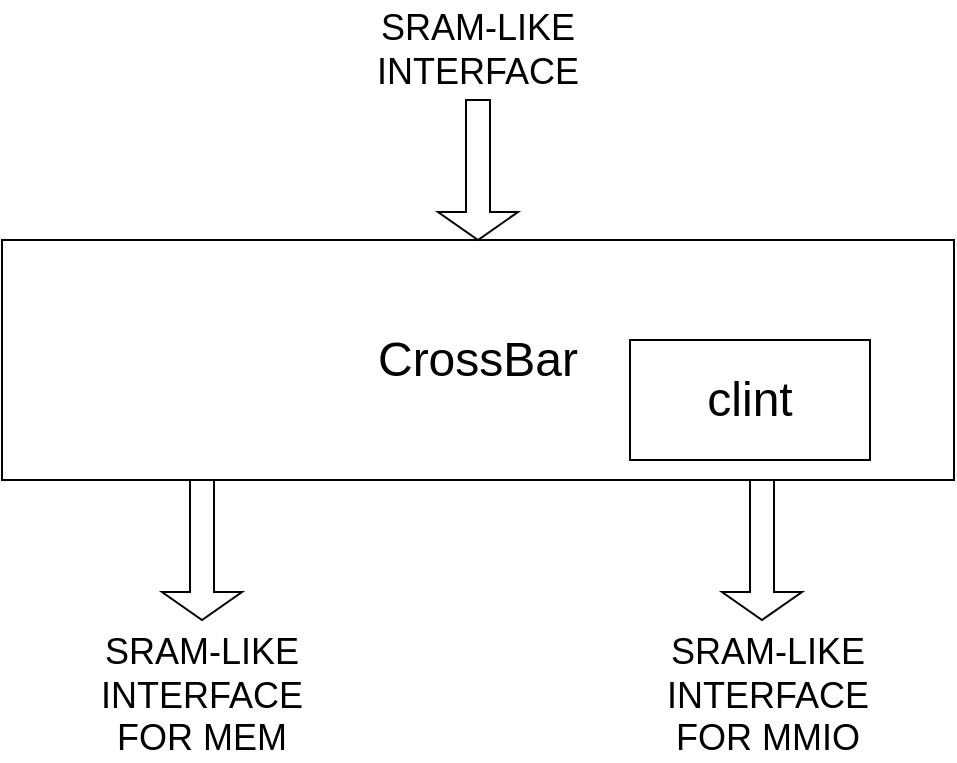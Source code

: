 <mxfile version="14.7.2" type="github">
  <diagram id="hnQ3IZtSptTGAWSBlT2M" name="Page-1">
    <mxGraphModel dx="1718" dy="967" grid="0" gridSize="10" guides="1" tooltips="1" connect="1" arrows="1" fold="1" page="1" pageScale="1" pageWidth="827" pageHeight="1169" math="0" shadow="0">
      <root>
        <mxCell id="0" />
        <mxCell id="1" parent="0" />
        <mxCell id="omxgHHif445E70FdTk_Y-1" value="&lt;font style=&quot;font-size: 24px&quot;&gt;CrossBar&lt;/font&gt;" style="rounded=0;whiteSpace=wrap;html=1;" vertex="1" parent="1">
          <mxGeometry x="120" y="260" width="476" height="120" as="geometry" />
        </mxCell>
        <mxCell id="omxgHHif445E70FdTk_Y-2" value="" style="shape=singleArrow;direction=south;whiteSpace=wrap;html=1;" vertex="1" parent="1">
          <mxGeometry x="200" y="380" width="40" height="70" as="geometry" />
        </mxCell>
        <mxCell id="omxgHHif445E70FdTk_Y-3" value="" style="shape=singleArrow;direction=south;whiteSpace=wrap;html=1;" vertex="1" parent="1">
          <mxGeometry x="338" y="190" width="40" height="70" as="geometry" />
        </mxCell>
        <mxCell id="omxgHHif445E70FdTk_Y-4" value="" style="shape=singleArrow;direction=south;whiteSpace=wrap;html=1;" vertex="1" parent="1">
          <mxGeometry x="480" y="380" width="40" height="70" as="geometry" />
        </mxCell>
        <mxCell id="omxgHHif445E70FdTk_Y-5" value="&lt;font style=&quot;font-size: 18px&quot;&gt;SRAM-LIKE INTERFACE&lt;/font&gt;" style="text;html=1;strokeColor=none;fillColor=none;align=center;verticalAlign=middle;whiteSpace=wrap;rounded=0;" vertex="1" parent="1">
          <mxGeometry x="292" y="140" width="132" height="50" as="geometry" />
        </mxCell>
        <mxCell id="omxgHHif445E70FdTk_Y-6" value="&lt;font style=&quot;font-size: 18px&quot;&gt;SRAM-LIKE INTERFACE&lt;br&gt;FOR MEM&lt;/font&gt;" style="text;html=1;strokeColor=none;fillColor=none;align=center;verticalAlign=middle;whiteSpace=wrap;rounded=0;" vertex="1" parent="1">
          <mxGeometry x="154" y="463" width="132" height="50" as="geometry" />
        </mxCell>
        <mxCell id="omxgHHif445E70FdTk_Y-7" value="&lt;font style=&quot;font-size: 18px&quot;&gt;SRAM-LIKE INTERFACE&lt;br&gt;FOR MMIO&lt;/font&gt;" style="text;html=1;strokeColor=none;fillColor=none;align=center;verticalAlign=middle;whiteSpace=wrap;rounded=0;" vertex="1" parent="1">
          <mxGeometry x="437" y="463" width="132" height="50" as="geometry" />
        </mxCell>
        <mxCell id="omxgHHif445E70FdTk_Y-8" value="&lt;font style=&quot;font-size: 24px&quot;&gt;clint&lt;/font&gt;" style="rounded=0;whiteSpace=wrap;html=1;" vertex="1" parent="1">
          <mxGeometry x="434" y="310" width="120" height="60" as="geometry" />
        </mxCell>
      </root>
    </mxGraphModel>
  </diagram>
</mxfile>
